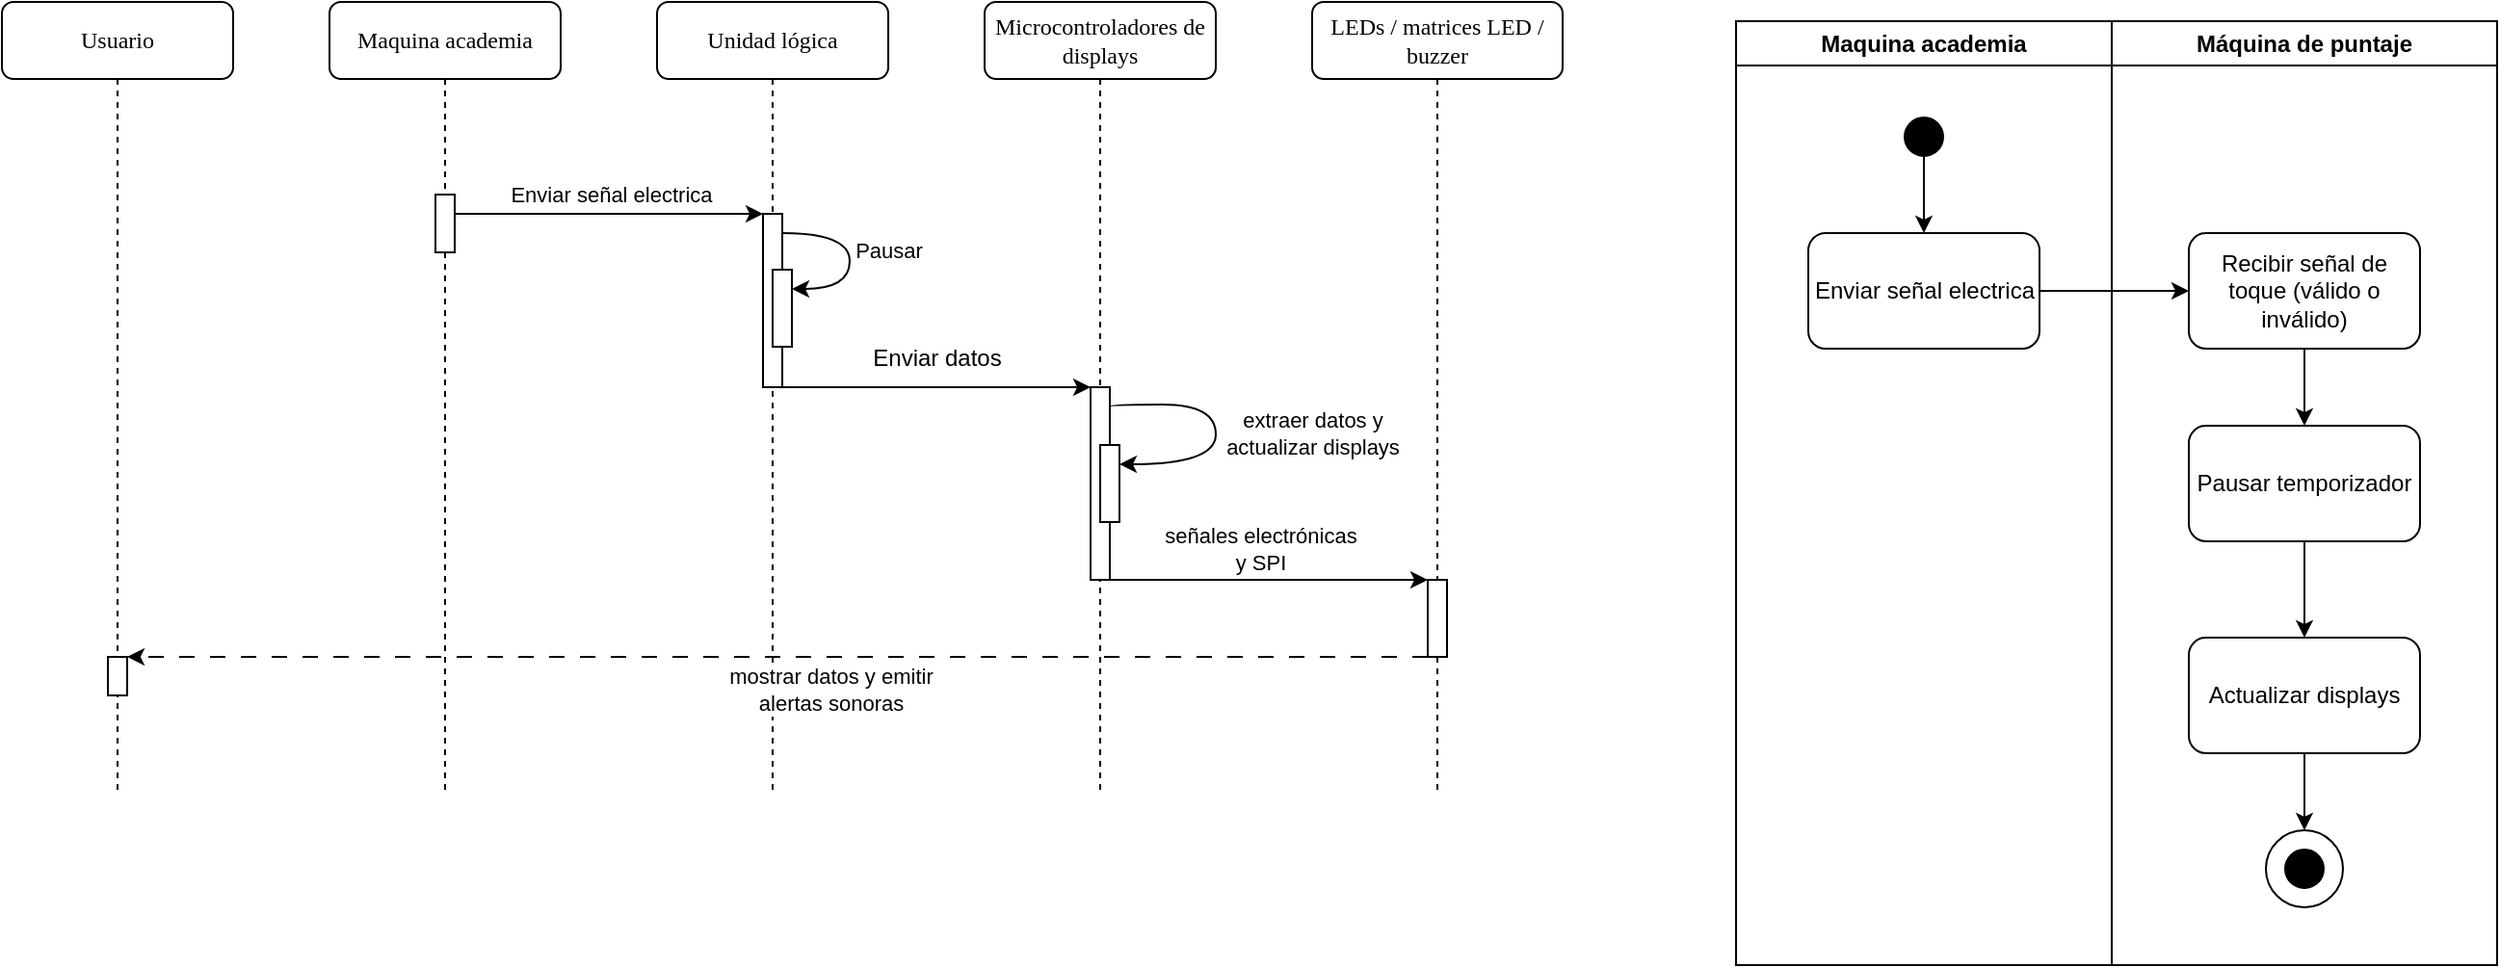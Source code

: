 <mxfile version="21.6.6" type="device">
  <diagram id="Gi5_93j05Tq5kSE1P_lF" name="Page-2">
    <mxGraphModel dx="1266" dy="746" grid="1" gridSize="10" guides="1" tooltips="1" connect="1" arrows="1" fold="1" page="1" pageScale="1" pageWidth="850" pageHeight="1100" math="0" shadow="0">
      <root>
        <mxCell id="0" />
        <mxCell id="1" parent="0" />
        <mxCell id="S5m8VR_HZ--lrlstfprA-1" value="Maquina academia" style="swimlane;whiteSpace=wrap;html=1;startSize=23;" parent="1" vertex="1">
          <mxGeometry x="960" y="120" width="195" height="490" as="geometry" />
        </mxCell>
        <mxCell id="lw5n03ik5SxHir9IAl8i-6" value="" style="edgeStyle=orthogonalEdgeStyle;rounded=0;orthogonalLoop=1;jettySize=auto;html=1;" parent="S5m8VR_HZ--lrlstfprA-1" source="18j1XGoCvIrTiXG_NGVG-85" target="lw5n03ik5SxHir9IAl8i-3" edge="1">
          <mxGeometry relative="1" as="geometry" />
        </mxCell>
        <mxCell id="18j1XGoCvIrTiXG_NGVG-85" value="" style="ellipse;whiteSpace=wrap;html=1;aspect=fixed;fillColor=#000000;" parent="S5m8VR_HZ--lrlstfprA-1" vertex="1">
          <mxGeometry x="87.5" y="50" width="20" height="20" as="geometry" />
        </mxCell>
        <mxCell id="lw5n03ik5SxHir9IAl8i-3" value="Enviar señal electrica" style="rounded=1;whiteSpace=wrap;html=1;" parent="S5m8VR_HZ--lrlstfprA-1" vertex="1">
          <mxGeometry x="37.5" y="110" width="120" height="60" as="geometry" />
        </mxCell>
        <mxCell id="7F6fqmXWAmK54oai2_qa-5" value="Unidad lógica" style="shape=umlLifeline;perimeter=lifelinePerimeter;whiteSpace=wrap;html=1;container=1;collapsible=0;recursiveResize=0;outlineConnect=0;rounded=1;shadow=0;comic=0;labelBackgroundColor=none;strokeWidth=1;fontFamily=Verdana;fontSize=12;align=center;" parent="1" vertex="1">
          <mxGeometry x="400" y="110" width="120" height="410" as="geometry" />
        </mxCell>
        <mxCell id="7F6fqmXWAmK54oai2_qa-71" value="" style="rounded=0;whiteSpace=wrap;html=1;" parent="7F6fqmXWAmK54oai2_qa-5" vertex="1">
          <mxGeometry x="55" y="110" width="10" height="90" as="geometry" />
        </mxCell>
        <mxCell id="7F6fqmXWAmK54oai2_qa-16" value="" style="rounded=0;whiteSpace=wrap;html=1;" parent="7F6fqmXWAmK54oai2_qa-5" vertex="1">
          <mxGeometry x="60" y="139" width="10" height="40" as="geometry" />
        </mxCell>
        <mxCell id="7F6fqmXWAmK54oai2_qa-17" value="" style="endArrow=classic;html=1;rounded=0;edgeStyle=orthogonalEdgeStyle;curved=1;" parent="7F6fqmXWAmK54oai2_qa-5" edge="1">
          <mxGeometry width="50" height="50" relative="1" as="geometry">
            <mxPoint x="65" y="120" as="sourcePoint" />
            <mxPoint x="70" y="149" as="targetPoint" />
            <Array as="points">
              <mxPoint x="100" y="120" />
              <mxPoint x="100" y="149" />
            </Array>
          </mxGeometry>
        </mxCell>
        <mxCell id="7F6fqmXWAmK54oai2_qa-18" value="Pausar" style="edgeLabel;html=1;align=center;verticalAlign=middle;resizable=0;points=[];" parent="7F6fqmXWAmK54oai2_qa-17" vertex="1" connectable="0">
          <mxGeometry x="-0.134" y="-1" relative="1" as="geometry">
            <mxPoint x="21" y="3" as="offset" />
          </mxGeometry>
        </mxCell>
        <mxCell id="7F6fqmXWAmK54oai2_qa-34" value="" style="endArrow=classic;html=1;rounded=0;edgeStyle=orthogonalEdgeStyle;curved=1;entryX=1;entryY=0.25;entryDx=0;entryDy=0;" parent="7F6fqmXWAmK54oai2_qa-5" target="7F6fqmXWAmK54oai2_qa-33" edge="1">
          <mxGeometry width="50" height="50" relative="1" as="geometry">
            <mxPoint x="235" y="210" as="sourcePoint" />
            <mxPoint x="260" y="229" as="targetPoint" />
            <Array as="points">
              <mxPoint x="290" y="209" />
              <mxPoint x="290" y="240" />
            </Array>
          </mxGeometry>
        </mxCell>
        <mxCell id="7F6fqmXWAmK54oai2_qa-35" value="extraer datos y &lt;br&gt;actualizar displays" style="edgeLabel;html=1;align=center;verticalAlign=middle;resizable=0;points=[];" parent="7F6fqmXWAmK54oai2_qa-34" vertex="1" connectable="0">
          <mxGeometry x="-0.134" y="-1" relative="1" as="geometry">
            <mxPoint x="51" y="11" as="offset" />
          </mxGeometry>
        </mxCell>
        <mxCell id="7F6fqmXWAmK54oai2_qa-19" value="Microcontroladores de displays" style="shape=umlLifeline;perimeter=lifelinePerimeter;whiteSpace=wrap;html=1;container=1;collapsible=0;recursiveResize=0;outlineConnect=0;rounded=1;shadow=0;comic=0;labelBackgroundColor=none;strokeWidth=1;fontFamily=Verdana;fontSize=12;align=center;size=40;" parent="1" vertex="1">
          <mxGeometry x="570" y="110" width="120" height="410" as="geometry" />
        </mxCell>
        <mxCell id="7F6fqmXWAmK54oai2_qa-20" value="LEDs / matrices LED / buzzer" style="shape=umlLifeline;perimeter=lifelinePerimeter;whiteSpace=wrap;html=1;container=1;collapsible=0;recursiveResize=0;outlineConnect=0;rounded=1;shadow=0;comic=0;labelBackgroundColor=none;strokeWidth=1;fontFamily=Verdana;fontSize=12;align=center;" parent="1" vertex="1">
          <mxGeometry x="740" y="110" width="130" height="410" as="geometry" />
        </mxCell>
        <mxCell id="7F6fqmXWAmK54oai2_qa-21" value="Maquina academia" style="shape=umlLifeline;perimeter=lifelinePerimeter;whiteSpace=wrap;html=1;container=1;collapsible=0;recursiveResize=0;outlineConnect=0;rounded=1;shadow=0;comic=0;labelBackgroundColor=none;strokeWidth=1;fontFamily=Verdana;fontSize=12;align=center;" parent="1" vertex="1">
          <mxGeometry x="230" y="110" width="120" height="410" as="geometry" />
        </mxCell>
        <mxCell id="7F6fqmXWAmK54oai2_qa-22" value="" style="rounded=0;whiteSpace=wrap;html=1;" parent="7F6fqmXWAmK54oai2_qa-21" vertex="1">
          <mxGeometry x="55" y="100" width="10" height="30" as="geometry" />
        </mxCell>
        <mxCell id="7F6fqmXWAmK54oai2_qa-39" value="Máquina de puntaje" style="swimlane;whiteSpace=wrap;html=1;" parent="1" vertex="1">
          <mxGeometry x="1155" y="120" width="200" height="490" as="geometry" />
        </mxCell>
        <mxCell id="7F6fqmXWAmK54oai2_qa-61" value="" style="edgeStyle=orthogonalEdgeStyle;rounded=0;orthogonalLoop=1;jettySize=auto;html=1;" parent="7F6fqmXWAmK54oai2_qa-39" source="7F6fqmXWAmK54oai2_qa-40" target="7F6fqmXWAmK54oai2_qa-60" edge="1">
          <mxGeometry relative="1" as="geometry" />
        </mxCell>
        <mxCell id="7F6fqmXWAmK54oai2_qa-40" value="Pausar temporizador" style="rounded=1;whiteSpace=wrap;html=1;" parent="7F6fqmXWAmK54oai2_qa-39" vertex="1">
          <mxGeometry x="40" y="210" width="120" height="60" as="geometry" />
        </mxCell>
        <mxCell id="lw5n03ik5SxHir9IAl8i-5" style="edgeStyle=orthogonalEdgeStyle;rounded=0;orthogonalLoop=1;jettySize=auto;html=1;" parent="7F6fqmXWAmK54oai2_qa-39" source="7F6fqmXWAmK54oai2_qa-51" target="7F6fqmXWAmK54oai2_qa-40" edge="1">
          <mxGeometry relative="1" as="geometry" />
        </mxCell>
        <mxCell id="7F6fqmXWAmK54oai2_qa-51" value="Recibir señal de toque (válido o inválido)" style="rounded=1;whiteSpace=wrap;html=1;" parent="7F6fqmXWAmK54oai2_qa-39" vertex="1">
          <mxGeometry x="40" y="110" width="120" height="60" as="geometry" />
        </mxCell>
        <mxCell id="7F6fqmXWAmK54oai2_qa-63" style="edgeStyle=orthogonalEdgeStyle;rounded=0;orthogonalLoop=1;jettySize=auto;html=1;entryX=0.5;entryY=0;entryDx=0;entryDy=0;" parent="7F6fqmXWAmK54oai2_qa-39" source="7F6fqmXWAmK54oai2_qa-60" target="18j1XGoCvIrTiXG_NGVG-71" edge="1">
          <mxGeometry relative="1" as="geometry" />
        </mxCell>
        <mxCell id="7F6fqmXWAmK54oai2_qa-60" value="Actualizar displays" style="rounded=1;whiteSpace=wrap;html=1;" parent="7F6fqmXWAmK54oai2_qa-39" vertex="1">
          <mxGeometry x="40" y="320" width="120" height="60" as="geometry" />
        </mxCell>
        <mxCell id="18j1XGoCvIrTiXG_NGVG-73" value="" style="group" parent="7F6fqmXWAmK54oai2_qa-39" vertex="1" connectable="0">
          <mxGeometry x="80" y="420" width="40" height="40" as="geometry" />
        </mxCell>
        <mxCell id="18j1XGoCvIrTiXG_NGVG-71" value="" style="ellipse;whiteSpace=wrap;html=1;aspect=fixed;" parent="18j1XGoCvIrTiXG_NGVG-73" vertex="1">
          <mxGeometry width="40" height="40" as="geometry" />
        </mxCell>
        <mxCell id="18j1XGoCvIrTiXG_NGVG-72" value="" style="ellipse;whiteSpace=wrap;html=1;aspect=fixed;fillColor=#000000;" parent="18j1XGoCvIrTiXG_NGVG-73" vertex="1">
          <mxGeometry x="10" y="10" width="20" height="20" as="geometry" />
        </mxCell>
        <mxCell id="lw5n03ik5SxHir9IAl8i-1" style="edgeStyle=orthogonalEdgeStyle;rounded=0;orthogonalLoop=1;jettySize=auto;html=1;" parent="1" source="7F6fqmXWAmK54oai2_qa-22" edge="1">
          <mxGeometry relative="1" as="geometry">
            <mxPoint x="455" y="220.029" as="targetPoint" />
            <Array as="points">
              <mxPoint x="300" y="220" />
              <mxPoint x="300" y="220" />
            </Array>
          </mxGeometry>
        </mxCell>
        <mxCell id="lw5n03ik5SxHir9IAl8i-2" value="Enviar señal electrica" style="edgeLabel;html=1;align=center;verticalAlign=middle;resizable=0;points=[];" parent="lw5n03ik5SxHir9IAl8i-1" vertex="1" connectable="0">
          <mxGeometry x="0.01" y="-2" relative="1" as="geometry">
            <mxPoint y="-12" as="offset" />
          </mxGeometry>
        </mxCell>
        <mxCell id="lw5n03ik5SxHir9IAl8i-4" value="" style="edgeStyle=orthogonalEdgeStyle;rounded=0;orthogonalLoop=1;jettySize=auto;html=1;" parent="1" source="lw5n03ik5SxHir9IAl8i-3" target="7F6fqmXWAmK54oai2_qa-51" edge="1">
          <mxGeometry relative="1" as="geometry" />
        </mxCell>
        <mxCell id="lw5n03ik5SxHir9IAl8i-11" value="Enviar datos" style="text;html=1;align=center;verticalAlign=middle;resizable=0;points=[];autosize=1;strokeColor=none;fillColor=none;" parent="1" vertex="1">
          <mxGeometry x="500" y="280" width="90" height="30" as="geometry" />
        </mxCell>
        <mxCell id="PnJvSHhxZ50AQK7686Gt-1" value="Usuario" style="shape=umlLifeline;perimeter=lifelinePerimeter;whiteSpace=wrap;html=1;container=1;collapsible=0;recursiveResize=0;outlineConnect=0;rounded=1;shadow=0;comic=0;labelBackgroundColor=none;strokeWidth=1;fontFamily=Verdana;fontSize=12;align=center;" vertex="1" parent="1">
          <mxGeometry x="60" y="110" width="120" height="410" as="geometry" />
        </mxCell>
        <mxCell id="PnJvSHhxZ50AQK7686Gt-2" value="" style="rounded=0;whiteSpace=wrap;html=1;" vertex="1" parent="PnJvSHhxZ50AQK7686Gt-1">
          <mxGeometry x="55" y="340" width="10" height="20" as="geometry" />
        </mxCell>
        <mxCell id="7F6fqmXWAmK54oai2_qa-36" style="edgeStyle=orthogonalEdgeStyle;rounded=0;orthogonalLoop=1;jettySize=auto;html=1;exitX=0;exitY=1;exitDx=0;exitDy=0;dashed=1;dashPattern=8 8;entryX=1;entryY=0;entryDx=0;entryDy=0;" parent="1" source="7F6fqmXWAmK54oai2_qa-38" edge="1" target="PnJvSHhxZ50AQK7686Gt-2">
          <mxGeometry relative="1" as="geometry">
            <Array as="points">
              <mxPoint x="290" y="450" />
              <mxPoint x="290" y="450" />
            </Array>
            <mxPoint x="130" y="450" as="targetPoint" />
          </mxGeometry>
        </mxCell>
        <mxCell id="7F6fqmXWAmK54oai2_qa-37" value="mostrar datos y emitir &lt;br&gt;alertas sonoras" style="edgeLabel;html=1;align=center;verticalAlign=middle;resizable=0;points=[];" parent="7F6fqmXWAmK54oai2_qa-36" vertex="1" connectable="0">
          <mxGeometry x="-0.297" relative="1" as="geometry">
            <mxPoint x="-73" y="17" as="offset" />
          </mxGeometry>
        </mxCell>
        <mxCell id="7F6fqmXWAmK54oai2_qa-30" value="" style="rounded=0;whiteSpace=wrap;html=1;" parent="1" vertex="1">
          <mxGeometry x="625" y="310" width="10" height="100" as="geometry" />
        </mxCell>
        <mxCell id="lw5n03ik5SxHir9IAl8i-10" style="edgeStyle=orthogonalEdgeStyle;rounded=0;orthogonalLoop=1;jettySize=auto;html=1;" parent="1" source="7F6fqmXWAmK54oai2_qa-16" target="7F6fqmXWAmK54oai2_qa-30" edge="1">
          <mxGeometry relative="1" as="geometry">
            <Array as="points">
              <mxPoint x="465" y="310" />
            </Array>
          </mxGeometry>
        </mxCell>
        <mxCell id="7F6fqmXWAmK54oai2_qa-28" style="edgeStyle=orthogonalEdgeStyle;rounded=0;orthogonalLoop=1;jettySize=auto;html=1;exitX=1;exitY=1;exitDx=0;exitDy=0;entryX=0;entryY=0;entryDx=0;entryDy=0;" parent="1" source="7F6fqmXWAmK54oai2_qa-30" target="7F6fqmXWAmK54oai2_qa-38" edge="1">
          <mxGeometry relative="1" as="geometry">
            <Array as="points">
              <mxPoint x="680" y="410" />
              <mxPoint x="680" y="410" />
            </Array>
          </mxGeometry>
        </mxCell>
        <mxCell id="7F6fqmXWAmK54oai2_qa-29" value="señales electrónicas &lt;br&gt;y SPI" style="edgeLabel;html=1;align=center;verticalAlign=middle;resizable=0;points=[];" parent="7F6fqmXWAmK54oai2_qa-28" vertex="1" connectable="0">
          <mxGeometry x="-0.185" y="-2" relative="1" as="geometry">
            <mxPoint x="11" y="-18" as="offset" />
          </mxGeometry>
        </mxCell>
        <mxCell id="7F6fqmXWAmK54oai2_qa-33" value="" style="rounded=0;whiteSpace=wrap;html=1;" parent="1" vertex="1">
          <mxGeometry x="630" y="340" width="10" height="40" as="geometry" />
        </mxCell>
        <mxCell id="7F6fqmXWAmK54oai2_qa-38" value="" style="rounded=0;whiteSpace=wrap;html=1;" parent="1" vertex="1">
          <mxGeometry x="800" y="410" width="10" height="40" as="geometry" />
        </mxCell>
      </root>
    </mxGraphModel>
  </diagram>
</mxfile>
